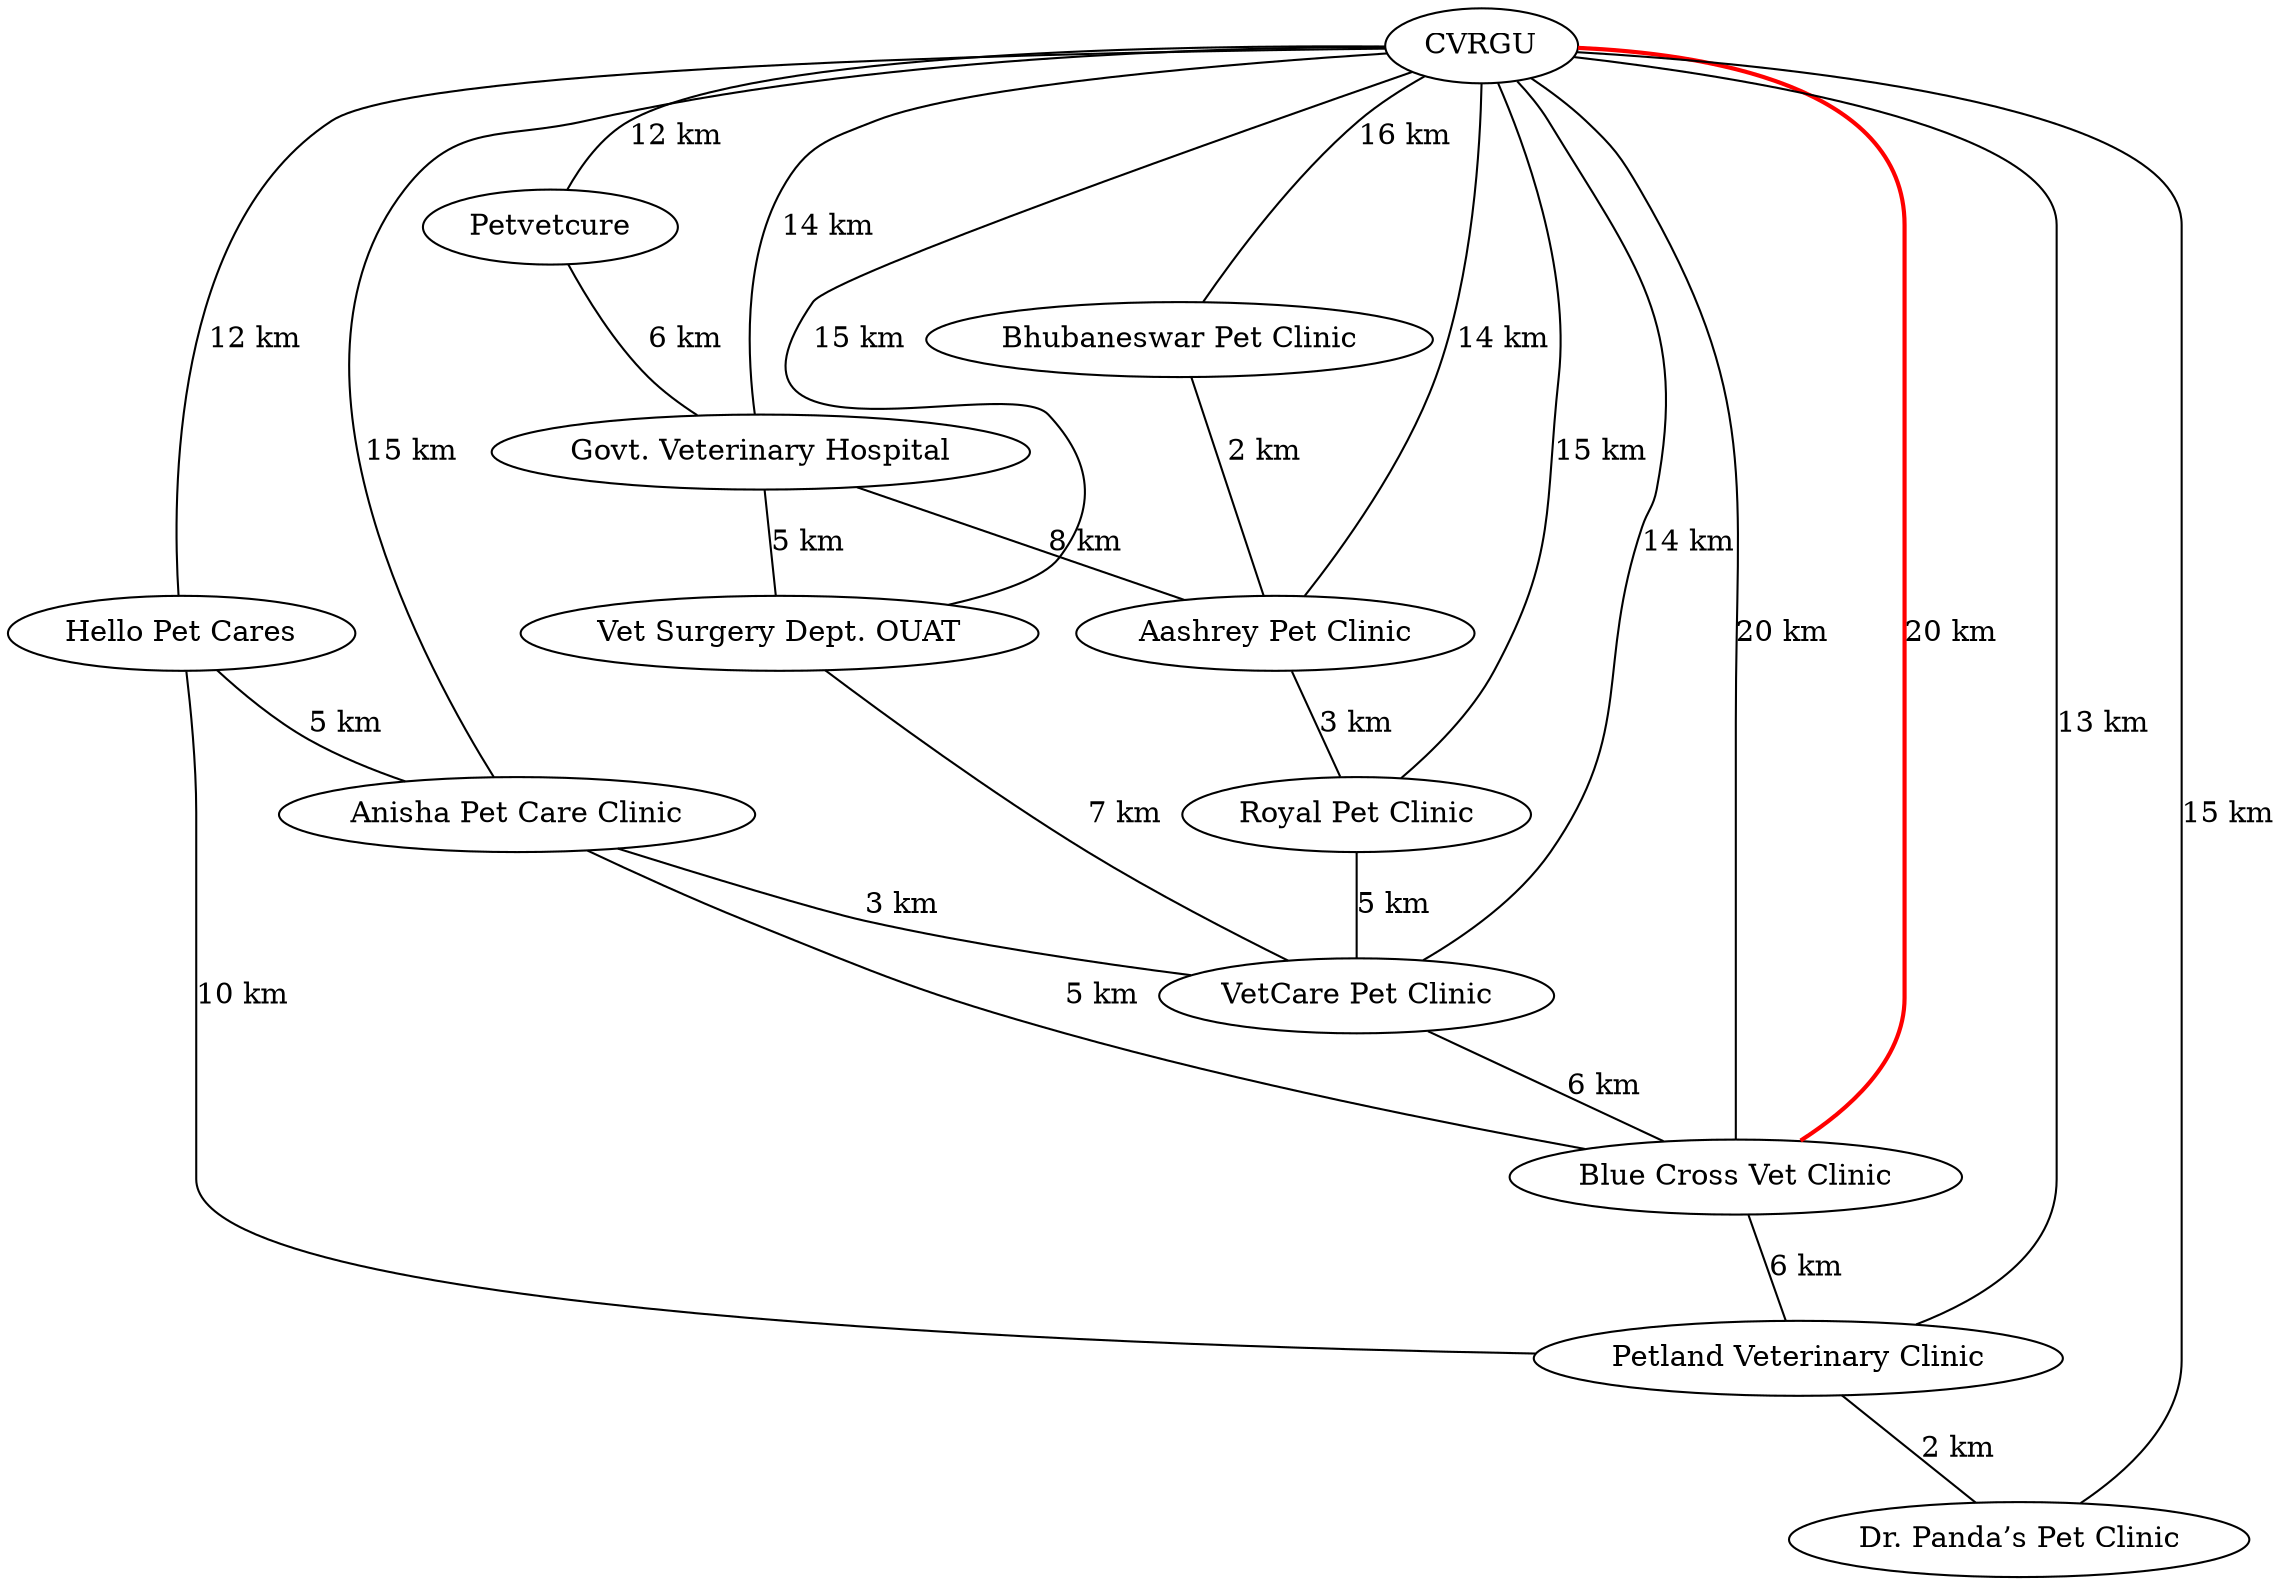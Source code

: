 graph G {
    "CVRGU" [label="CVRGU"];
    "Hello Pet Cares" [label="Hello Pet Cares"];
    "Anisha Pet Care Clinic" [label="Anisha Pet Care Clinic"];
    "Petvetcure" [label="Petvetcure"];
    "Govt. Veterinary Hospital" [label="Govt. Veterinary Hospital"];
    "Vet Surgery Dept. OUAT" [label="Vet Surgery Dept. OUAT"];
    "Bhubaneswar Pet Clinic" [label="Bhubaneswar Pet Clinic"];
    "Aashrey Pet Clinic" [label="Aashrey Pet Clinic"];
    "Royal Pet Clinic" [label="Royal Pet Clinic"];
    "VetCare Pet Clinic" [label="VetCare Pet Clinic"];
    "Blue Cross Vet Clinic" [label="Blue Cross Vet Clinic"];
    "Petland Veterinary Clinic" [label="Petland Veterinary Clinic"];
    "Dr. Panda’s Pet Clinic" [label="Dr. Panda’s Pet Clinic"];
    "CVRGU" -- "Hello Pet Cares" [label="12 km"];
    "CVRGU" -- "Anisha Pet Care Clinic" [label="15 km"];
    "CVRGU" -- "Petvetcure" [label="12 km"];
    "CVRGU" -- "Govt. Veterinary Hospital" [label="14 km"];
    "CVRGU" -- "Vet Surgery Dept. OUAT" [label="15 km"];
    "CVRGU" -- "Bhubaneswar Pet Clinic" [label="16 km"];
    "CVRGU" -- "Aashrey Pet Clinic" [label="14 km"];
    "CVRGU" -- "Royal Pet Clinic" [label="15 km"];
    "CVRGU" -- "VetCare Pet Clinic" [label="14 km"];
    "CVRGU" -- "Blue Cross Vet Clinic" [label="20 km"];
    "CVRGU" -- "Petland Veterinary Clinic" [label="13 km"];
    "CVRGU" -- "Dr. Panda’s Pet Clinic" [label="15 km"];
    "Hello Pet Cares" -- "Anisha Pet Care Clinic" [label="5 km"];
    "Hello Pet Cares" -- "Petland Veterinary Clinic" [label="10 km"];
    "Anisha Pet Care Clinic" -- "VetCare Pet Clinic" [label="3 km"];
    "Anisha Pet Care Clinic" -- "Blue Cross Vet Clinic" [label="5 km"];
    "Petvetcure" -- "Govt. Veterinary Hospital" [label="6 km"];
    "Govt. Veterinary Hospital" -- "Vet Surgery Dept. OUAT" [label="5 km"];
    "Govt. Veterinary Hospital" -- "Aashrey Pet Clinic" [label="8 km"];
    "Vet Surgery Dept. OUAT" -- "VetCare Pet Clinic" [label="7 km"];
    "Bhubaneswar Pet Clinic" -- "Aashrey Pet Clinic" [label="2 km"];
    "Aashrey Pet Clinic" -- "Royal Pet Clinic" [label="3 km"];
    "Royal Pet Clinic" -- "VetCare Pet Clinic" [label="5 km"];
    "VetCare Pet Clinic" -- "Blue Cross Vet Clinic" [label="6 km"];
    "Blue Cross Vet Clinic" -- "Petland Veterinary Clinic" [label="6 km"];
    "Petland Veterinary Clinic" -- "Dr. Panda’s Pet Clinic" [label="2 km"];
    "CVRGU" -- "Blue Cross Vet Clinic" [color=red, penwidth=2.0, label="20 km"];
}
